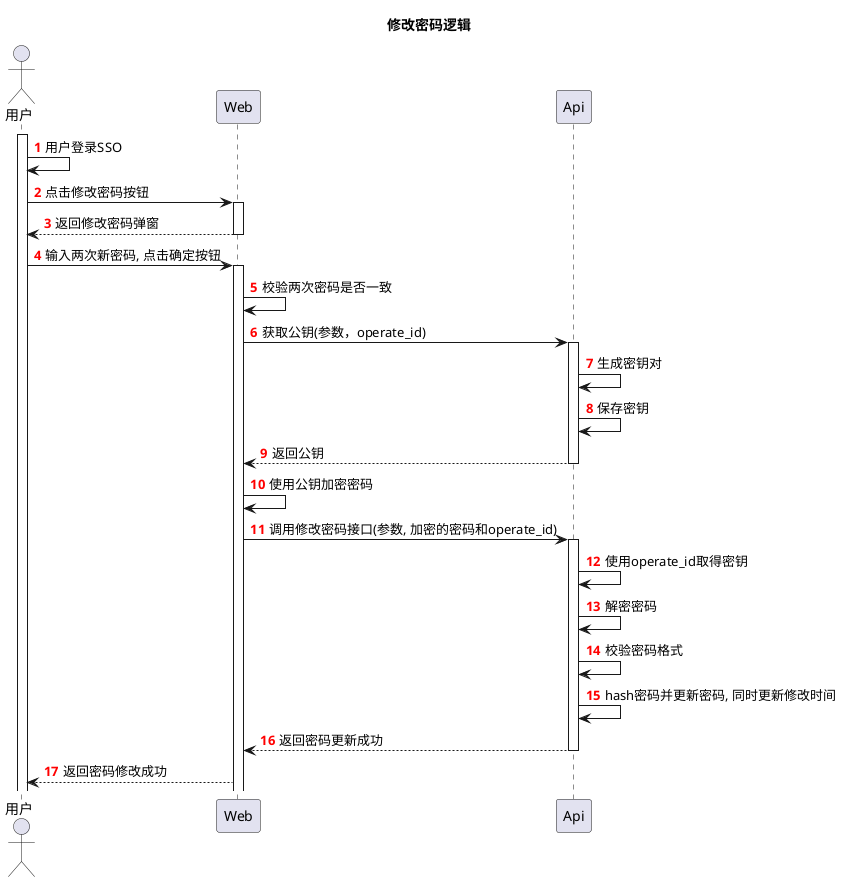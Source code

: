 @startuml
'https://plantuml.com/sequence-diagram

title 修改密码逻辑
skinparam BoxPadding 40
autonumber "<font color=red><b>"
actor 用户 as User
activate User

User->User: 用户登录SSO
User -> Web: 点击修改密码按钮
    activate Web
    Web --> User: 返回修改密码弹窗
    deactivate Web
User -> Web: 输入两次新密码, 点击确定按钮
    activate Web
    Web -> Web: 校验两次密码是否一致
    Web -> Api: 获取公钥(参数，operate_id)
        activate Api
        Api -> Api: 生成密钥对
        Api -> Api: 保存密钥
        Api --> Web: 返回公钥
        deactivate Api
    Web -> Web: 使用公钥加密密码
    Web -> Api: 调用修改密码接口(参数, 加密的密码和operate_id)
        activate Api
        Api -> Api: 使用operate_id取得密钥
        Api -> Api: 解密密码
        Api -> Api: 校验密码格式
        Api -> Api: hash密码并更新密码, 同时更新修改时间
        Api --> Web: 返回密码更新成功
        deactivate Api
    Web --> User: 返回密码修改成功
@enduml